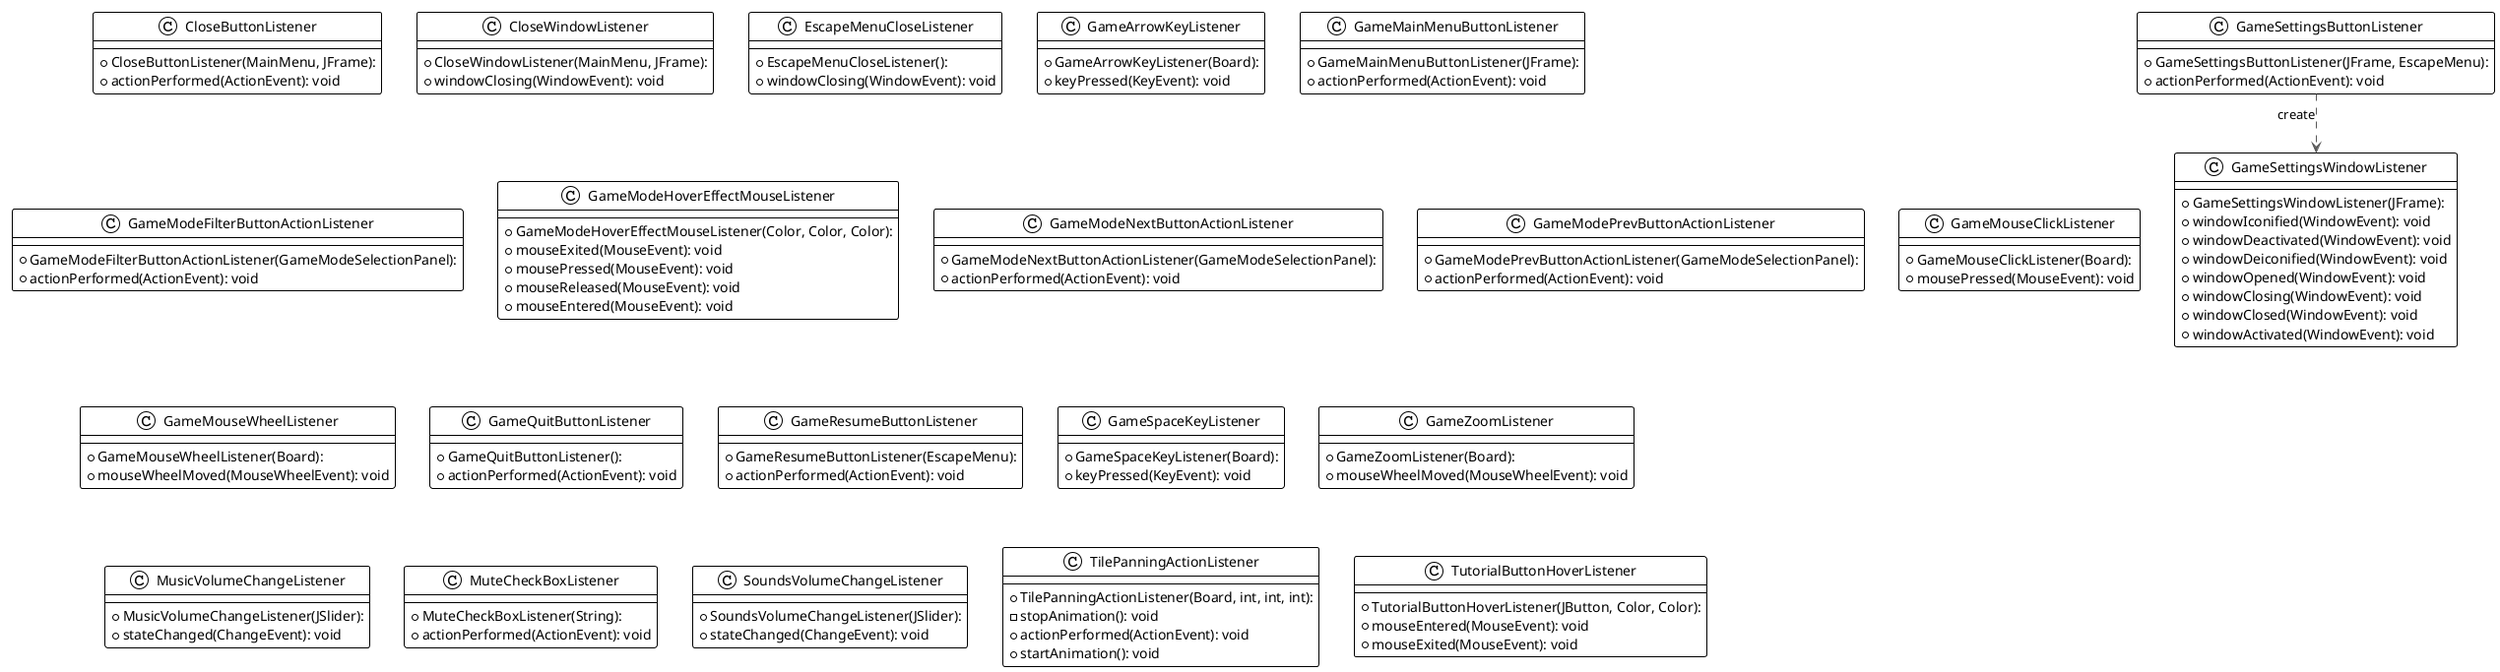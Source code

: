 @startuml listeners

!theme plain
top to bottom direction
skinparam linetype ortho

class CloseButtonListener {
  + CloseButtonListener(MainMenu, JFrame): 
  + actionPerformed(ActionEvent): void
}
class CloseWindowListener {
  + CloseWindowListener(MainMenu, JFrame): 
  + windowClosing(WindowEvent): void
}
class EscapeMenuCloseListener {
  + EscapeMenuCloseListener(): 
  + windowClosing(WindowEvent): void
}
class GameArrowKeyListener {
  + GameArrowKeyListener(Board): 
  + keyPressed(KeyEvent): void
}
class GameMainMenuButtonListener {
  + GameMainMenuButtonListener(JFrame): 
  + actionPerformed(ActionEvent): void
}
class GameModeFilterButtonActionListener {
  + GameModeFilterButtonActionListener(GameModeSelectionPanel): 
  + actionPerformed(ActionEvent): void
}
class GameModeHoverEffectMouseListener {
  + GameModeHoverEffectMouseListener(Color, Color, Color): 
  + mouseExited(MouseEvent): void
  + mousePressed(MouseEvent): void
  + mouseReleased(MouseEvent): void
  + mouseEntered(MouseEvent): void
}
class GameModeNextButtonActionListener {
  + GameModeNextButtonActionListener(GameModeSelectionPanel): 
  + actionPerformed(ActionEvent): void
}
class GameModePrevButtonActionListener {
  + GameModePrevButtonActionListener(GameModeSelectionPanel): 
  + actionPerformed(ActionEvent): void
}
class GameMouseClickListener {
  + GameMouseClickListener(Board): 
  + mousePressed(MouseEvent): void
}
class GameMouseWheelListener {
  + GameMouseWheelListener(Board): 
  + mouseWheelMoved(MouseWheelEvent): void
}
class GameQuitButtonListener {
  + GameQuitButtonListener(): 
  + actionPerformed(ActionEvent): void
}
class GameResumeButtonListener {
  + GameResumeButtonListener(EscapeMenu): 
  + actionPerformed(ActionEvent): void
}
class GameSettingsButtonListener {
  + GameSettingsButtonListener(JFrame, EscapeMenu): 
  + actionPerformed(ActionEvent): void
}
class GameSettingsWindowListener {
  + GameSettingsWindowListener(JFrame): 
  + windowIconified(WindowEvent): void
  + windowDeactivated(WindowEvent): void
  + windowDeiconified(WindowEvent): void
  + windowOpened(WindowEvent): void
  + windowClosing(WindowEvent): void
  + windowClosed(WindowEvent): void
  + windowActivated(WindowEvent): void
}
class GameSpaceKeyListener {
  + GameSpaceKeyListener(Board): 
  + keyPressed(KeyEvent): void
}
class GameZoomListener {
  + GameZoomListener(Board): 
  + mouseWheelMoved(MouseWheelEvent): void
}
class MusicVolumeChangeListener {
  + MusicVolumeChangeListener(JSlider): 
  + stateChanged(ChangeEvent): void
}
class MuteCheckBoxListener {
  + MuteCheckBoxListener(String): 
  + actionPerformed(ActionEvent): void
}
class SoundsVolumeChangeListener {
  + SoundsVolumeChangeListener(JSlider): 
  + stateChanged(ChangeEvent): void
}
class TilePanningActionListener {
  + TilePanningActionListener(Board, int, int, int): 
  - stopAnimation(): void
  + actionPerformed(ActionEvent): void
  + startAnimation(): void
}
class TutorialButtonHoverListener {
  + TutorialButtonHoverListener(JButton, Color, Color): 
  + mouseEntered(MouseEvent): void
  + mouseExited(MouseEvent): void
}

GameSettingsButtonListener          -[#595959,dashed]->  GameSettingsWindowListener         : "«create»"
@enduml
